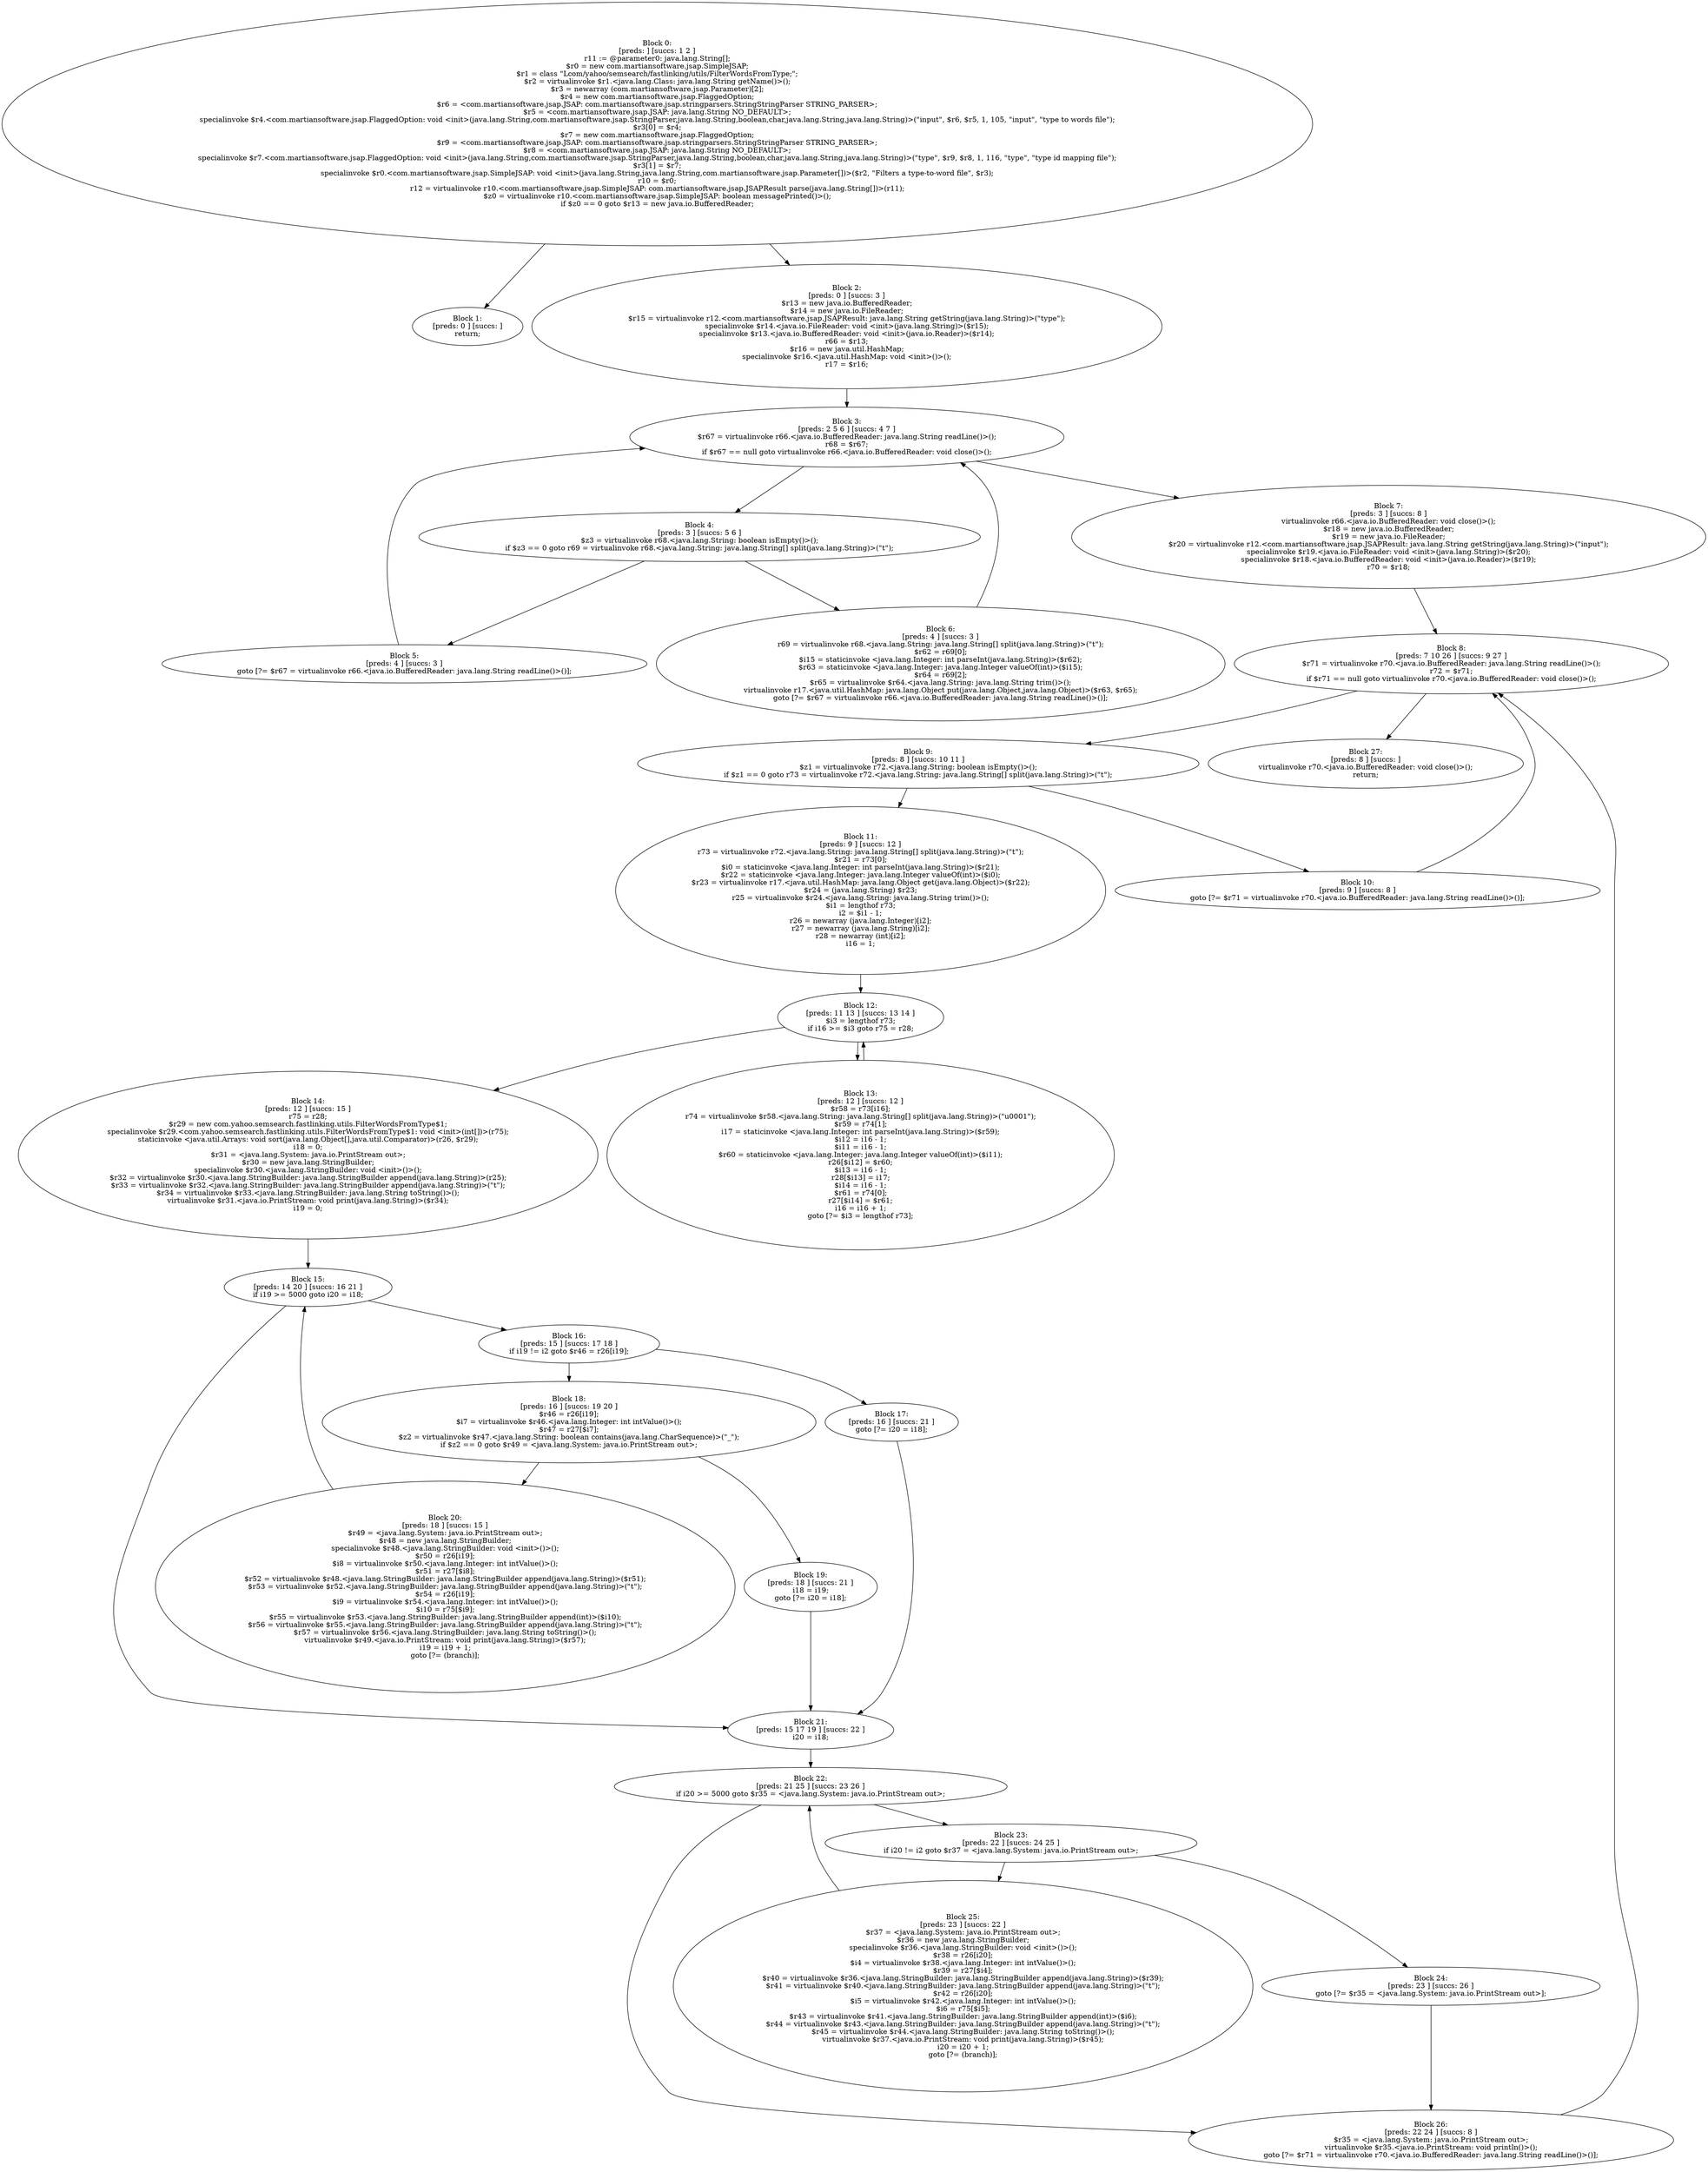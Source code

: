 digraph "unitGraph" {
    "Block 0:
[preds: ] [succs: 1 2 ]
r11 := @parameter0: java.lang.String[];
$r0 = new com.martiansoftware.jsap.SimpleJSAP;
$r1 = class \"Lcom/yahoo/semsearch/fastlinking/utils/FilterWordsFromType;\";
$r2 = virtualinvoke $r1.<java.lang.Class: java.lang.String getName()>();
$r3 = newarray (com.martiansoftware.jsap.Parameter)[2];
$r4 = new com.martiansoftware.jsap.FlaggedOption;
$r6 = <com.martiansoftware.jsap.JSAP: com.martiansoftware.jsap.stringparsers.StringStringParser STRING_PARSER>;
$r5 = <com.martiansoftware.jsap.JSAP: java.lang.String NO_DEFAULT>;
specialinvoke $r4.<com.martiansoftware.jsap.FlaggedOption: void <init>(java.lang.String,com.martiansoftware.jsap.StringParser,java.lang.String,boolean,char,java.lang.String,java.lang.String)>(\"input\", $r6, $r5, 1, 105, \"input\", \"type to words file\");
$r3[0] = $r4;
$r7 = new com.martiansoftware.jsap.FlaggedOption;
$r9 = <com.martiansoftware.jsap.JSAP: com.martiansoftware.jsap.stringparsers.StringStringParser STRING_PARSER>;
$r8 = <com.martiansoftware.jsap.JSAP: java.lang.String NO_DEFAULT>;
specialinvoke $r7.<com.martiansoftware.jsap.FlaggedOption: void <init>(java.lang.String,com.martiansoftware.jsap.StringParser,java.lang.String,boolean,char,java.lang.String,java.lang.String)>(\"type\", $r9, $r8, 1, 116, \"type\", \"type id mapping file\");
$r3[1] = $r7;
specialinvoke $r0.<com.martiansoftware.jsap.SimpleJSAP: void <init>(java.lang.String,java.lang.String,com.martiansoftware.jsap.Parameter[])>($r2, \"Filters a type-to-word file\", $r3);
r10 = $r0;
r12 = virtualinvoke r10.<com.martiansoftware.jsap.SimpleJSAP: com.martiansoftware.jsap.JSAPResult parse(java.lang.String[])>(r11);
$z0 = virtualinvoke r10.<com.martiansoftware.jsap.SimpleJSAP: boolean messagePrinted()>();
if $z0 == 0 goto $r13 = new java.io.BufferedReader;
"
    "Block 1:
[preds: 0 ] [succs: ]
return;
"
    "Block 2:
[preds: 0 ] [succs: 3 ]
$r13 = new java.io.BufferedReader;
$r14 = new java.io.FileReader;
$r15 = virtualinvoke r12.<com.martiansoftware.jsap.JSAPResult: java.lang.String getString(java.lang.String)>(\"type\");
specialinvoke $r14.<java.io.FileReader: void <init>(java.lang.String)>($r15);
specialinvoke $r13.<java.io.BufferedReader: void <init>(java.io.Reader)>($r14);
r66 = $r13;
$r16 = new java.util.HashMap;
specialinvoke $r16.<java.util.HashMap: void <init>()>();
r17 = $r16;
"
    "Block 3:
[preds: 2 5 6 ] [succs: 4 7 ]
$r67 = virtualinvoke r66.<java.io.BufferedReader: java.lang.String readLine()>();
r68 = $r67;
if $r67 == null goto virtualinvoke r66.<java.io.BufferedReader: void close()>();
"
    "Block 4:
[preds: 3 ] [succs: 5 6 ]
$z3 = virtualinvoke r68.<java.lang.String: boolean isEmpty()>();
if $z3 == 0 goto r69 = virtualinvoke r68.<java.lang.String: java.lang.String[] split(java.lang.String)>(\"\t\");
"
    "Block 5:
[preds: 4 ] [succs: 3 ]
goto [?= $r67 = virtualinvoke r66.<java.io.BufferedReader: java.lang.String readLine()>()];
"
    "Block 6:
[preds: 4 ] [succs: 3 ]
r69 = virtualinvoke r68.<java.lang.String: java.lang.String[] split(java.lang.String)>(\"\t\");
$r62 = r69[0];
$i15 = staticinvoke <java.lang.Integer: int parseInt(java.lang.String)>($r62);
$r63 = staticinvoke <java.lang.Integer: java.lang.Integer valueOf(int)>($i15);
$r64 = r69[2];
$r65 = virtualinvoke $r64.<java.lang.String: java.lang.String trim()>();
virtualinvoke r17.<java.util.HashMap: java.lang.Object put(java.lang.Object,java.lang.Object)>($r63, $r65);
goto [?= $r67 = virtualinvoke r66.<java.io.BufferedReader: java.lang.String readLine()>()];
"
    "Block 7:
[preds: 3 ] [succs: 8 ]
virtualinvoke r66.<java.io.BufferedReader: void close()>();
$r18 = new java.io.BufferedReader;
$r19 = new java.io.FileReader;
$r20 = virtualinvoke r12.<com.martiansoftware.jsap.JSAPResult: java.lang.String getString(java.lang.String)>(\"input\");
specialinvoke $r19.<java.io.FileReader: void <init>(java.lang.String)>($r20);
specialinvoke $r18.<java.io.BufferedReader: void <init>(java.io.Reader)>($r19);
r70 = $r18;
"
    "Block 8:
[preds: 7 10 26 ] [succs: 9 27 ]
$r71 = virtualinvoke r70.<java.io.BufferedReader: java.lang.String readLine()>();
r72 = $r71;
if $r71 == null goto virtualinvoke r70.<java.io.BufferedReader: void close()>();
"
    "Block 9:
[preds: 8 ] [succs: 10 11 ]
$z1 = virtualinvoke r72.<java.lang.String: boolean isEmpty()>();
if $z1 == 0 goto r73 = virtualinvoke r72.<java.lang.String: java.lang.String[] split(java.lang.String)>(\"\t\");
"
    "Block 10:
[preds: 9 ] [succs: 8 ]
goto [?= $r71 = virtualinvoke r70.<java.io.BufferedReader: java.lang.String readLine()>()];
"
    "Block 11:
[preds: 9 ] [succs: 12 ]
r73 = virtualinvoke r72.<java.lang.String: java.lang.String[] split(java.lang.String)>(\"\t\");
$r21 = r73[0];
$i0 = staticinvoke <java.lang.Integer: int parseInt(java.lang.String)>($r21);
$r22 = staticinvoke <java.lang.Integer: java.lang.Integer valueOf(int)>($i0);
$r23 = virtualinvoke r17.<java.util.HashMap: java.lang.Object get(java.lang.Object)>($r22);
$r24 = (java.lang.String) $r23;
r25 = virtualinvoke $r24.<java.lang.String: java.lang.String trim()>();
$i1 = lengthof r73;
i2 = $i1 - 1;
r26 = newarray (java.lang.Integer)[i2];
r27 = newarray (java.lang.String)[i2];
r28 = newarray (int)[i2];
i16 = 1;
"
    "Block 12:
[preds: 11 13 ] [succs: 13 14 ]
$i3 = lengthof r73;
if i16 >= $i3 goto r75 = r28;
"
    "Block 13:
[preds: 12 ] [succs: 12 ]
$r58 = r73[i16];
r74 = virtualinvoke $r58.<java.lang.String: java.lang.String[] split(java.lang.String)>(\"\u0001\");
$r59 = r74[1];
i17 = staticinvoke <java.lang.Integer: int parseInt(java.lang.String)>($r59);
$i12 = i16 - 1;
$i11 = i16 - 1;
$r60 = staticinvoke <java.lang.Integer: java.lang.Integer valueOf(int)>($i11);
r26[$i12] = $r60;
$i13 = i16 - 1;
r28[$i13] = i17;
$i14 = i16 - 1;
$r61 = r74[0];
r27[$i14] = $r61;
i16 = i16 + 1;
goto [?= $i3 = lengthof r73];
"
    "Block 14:
[preds: 12 ] [succs: 15 ]
r75 = r28;
$r29 = new com.yahoo.semsearch.fastlinking.utils.FilterWordsFromType$1;
specialinvoke $r29.<com.yahoo.semsearch.fastlinking.utils.FilterWordsFromType$1: void <init>(int[])>(r75);
staticinvoke <java.util.Arrays: void sort(java.lang.Object[],java.util.Comparator)>(r26, $r29);
i18 = 0;
$r31 = <java.lang.System: java.io.PrintStream out>;
$r30 = new java.lang.StringBuilder;
specialinvoke $r30.<java.lang.StringBuilder: void <init>()>();
$r32 = virtualinvoke $r30.<java.lang.StringBuilder: java.lang.StringBuilder append(java.lang.String)>(r25);
$r33 = virtualinvoke $r32.<java.lang.StringBuilder: java.lang.StringBuilder append(java.lang.String)>(\"\t\");
$r34 = virtualinvoke $r33.<java.lang.StringBuilder: java.lang.String toString()>();
virtualinvoke $r31.<java.io.PrintStream: void print(java.lang.String)>($r34);
i19 = 0;
"
    "Block 15:
[preds: 14 20 ] [succs: 16 21 ]
if i19 >= 5000 goto i20 = i18;
"
    "Block 16:
[preds: 15 ] [succs: 17 18 ]
if i19 != i2 goto $r46 = r26[i19];
"
    "Block 17:
[preds: 16 ] [succs: 21 ]
goto [?= i20 = i18];
"
    "Block 18:
[preds: 16 ] [succs: 19 20 ]
$r46 = r26[i19];
$i7 = virtualinvoke $r46.<java.lang.Integer: int intValue()>();
$r47 = r27[$i7];
$z2 = virtualinvoke $r47.<java.lang.String: boolean contains(java.lang.CharSequence)>(\"_\");
if $z2 == 0 goto $r49 = <java.lang.System: java.io.PrintStream out>;
"
    "Block 19:
[preds: 18 ] [succs: 21 ]
i18 = i19;
goto [?= i20 = i18];
"
    "Block 20:
[preds: 18 ] [succs: 15 ]
$r49 = <java.lang.System: java.io.PrintStream out>;
$r48 = new java.lang.StringBuilder;
specialinvoke $r48.<java.lang.StringBuilder: void <init>()>();
$r50 = r26[i19];
$i8 = virtualinvoke $r50.<java.lang.Integer: int intValue()>();
$r51 = r27[$i8];
$r52 = virtualinvoke $r48.<java.lang.StringBuilder: java.lang.StringBuilder append(java.lang.String)>($r51);
$r53 = virtualinvoke $r52.<java.lang.StringBuilder: java.lang.StringBuilder append(java.lang.String)>(\"\t\");
$r54 = r26[i19];
$i9 = virtualinvoke $r54.<java.lang.Integer: int intValue()>();
$i10 = r75[$i9];
$r55 = virtualinvoke $r53.<java.lang.StringBuilder: java.lang.StringBuilder append(int)>($i10);
$r56 = virtualinvoke $r55.<java.lang.StringBuilder: java.lang.StringBuilder append(java.lang.String)>(\"\t\");
$r57 = virtualinvoke $r56.<java.lang.StringBuilder: java.lang.String toString()>();
virtualinvoke $r49.<java.io.PrintStream: void print(java.lang.String)>($r57);
i19 = i19 + 1;
goto [?= (branch)];
"
    "Block 21:
[preds: 15 17 19 ] [succs: 22 ]
i20 = i18;
"
    "Block 22:
[preds: 21 25 ] [succs: 23 26 ]
if i20 >= 5000 goto $r35 = <java.lang.System: java.io.PrintStream out>;
"
    "Block 23:
[preds: 22 ] [succs: 24 25 ]
if i20 != i2 goto $r37 = <java.lang.System: java.io.PrintStream out>;
"
    "Block 24:
[preds: 23 ] [succs: 26 ]
goto [?= $r35 = <java.lang.System: java.io.PrintStream out>];
"
    "Block 25:
[preds: 23 ] [succs: 22 ]
$r37 = <java.lang.System: java.io.PrintStream out>;
$r36 = new java.lang.StringBuilder;
specialinvoke $r36.<java.lang.StringBuilder: void <init>()>();
$r38 = r26[i20];
$i4 = virtualinvoke $r38.<java.lang.Integer: int intValue()>();
$r39 = r27[$i4];
$r40 = virtualinvoke $r36.<java.lang.StringBuilder: java.lang.StringBuilder append(java.lang.String)>($r39);
$r41 = virtualinvoke $r40.<java.lang.StringBuilder: java.lang.StringBuilder append(java.lang.String)>(\"\t\");
$r42 = r26[i20];
$i5 = virtualinvoke $r42.<java.lang.Integer: int intValue()>();
$i6 = r75[$i5];
$r43 = virtualinvoke $r41.<java.lang.StringBuilder: java.lang.StringBuilder append(int)>($i6);
$r44 = virtualinvoke $r43.<java.lang.StringBuilder: java.lang.StringBuilder append(java.lang.String)>(\"\t\");
$r45 = virtualinvoke $r44.<java.lang.StringBuilder: java.lang.String toString()>();
virtualinvoke $r37.<java.io.PrintStream: void print(java.lang.String)>($r45);
i20 = i20 + 1;
goto [?= (branch)];
"
    "Block 26:
[preds: 22 24 ] [succs: 8 ]
$r35 = <java.lang.System: java.io.PrintStream out>;
virtualinvoke $r35.<java.io.PrintStream: void println()>();
goto [?= $r71 = virtualinvoke r70.<java.io.BufferedReader: java.lang.String readLine()>()];
"
    "Block 27:
[preds: 8 ] [succs: ]
virtualinvoke r70.<java.io.BufferedReader: void close()>();
return;
"
    "Block 0:
[preds: ] [succs: 1 2 ]
r11 := @parameter0: java.lang.String[];
$r0 = new com.martiansoftware.jsap.SimpleJSAP;
$r1 = class \"Lcom/yahoo/semsearch/fastlinking/utils/FilterWordsFromType;\";
$r2 = virtualinvoke $r1.<java.lang.Class: java.lang.String getName()>();
$r3 = newarray (com.martiansoftware.jsap.Parameter)[2];
$r4 = new com.martiansoftware.jsap.FlaggedOption;
$r6 = <com.martiansoftware.jsap.JSAP: com.martiansoftware.jsap.stringparsers.StringStringParser STRING_PARSER>;
$r5 = <com.martiansoftware.jsap.JSAP: java.lang.String NO_DEFAULT>;
specialinvoke $r4.<com.martiansoftware.jsap.FlaggedOption: void <init>(java.lang.String,com.martiansoftware.jsap.StringParser,java.lang.String,boolean,char,java.lang.String,java.lang.String)>(\"input\", $r6, $r5, 1, 105, \"input\", \"type to words file\");
$r3[0] = $r4;
$r7 = new com.martiansoftware.jsap.FlaggedOption;
$r9 = <com.martiansoftware.jsap.JSAP: com.martiansoftware.jsap.stringparsers.StringStringParser STRING_PARSER>;
$r8 = <com.martiansoftware.jsap.JSAP: java.lang.String NO_DEFAULT>;
specialinvoke $r7.<com.martiansoftware.jsap.FlaggedOption: void <init>(java.lang.String,com.martiansoftware.jsap.StringParser,java.lang.String,boolean,char,java.lang.String,java.lang.String)>(\"type\", $r9, $r8, 1, 116, \"type\", \"type id mapping file\");
$r3[1] = $r7;
specialinvoke $r0.<com.martiansoftware.jsap.SimpleJSAP: void <init>(java.lang.String,java.lang.String,com.martiansoftware.jsap.Parameter[])>($r2, \"Filters a type-to-word file\", $r3);
r10 = $r0;
r12 = virtualinvoke r10.<com.martiansoftware.jsap.SimpleJSAP: com.martiansoftware.jsap.JSAPResult parse(java.lang.String[])>(r11);
$z0 = virtualinvoke r10.<com.martiansoftware.jsap.SimpleJSAP: boolean messagePrinted()>();
if $z0 == 0 goto $r13 = new java.io.BufferedReader;
"->"Block 1:
[preds: 0 ] [succs: ]
return;
";
    "Block 0:
[preds: ] [succs: 1 2 ]
r11 := @parameter0: java.lang.String[];
$r0 = new com.martiansoftware.jsap.SimpleJSAP;
$r1 = class \"Lcom/yahoo/semsearch/fastlinking/utils/FilterWordsFromType;\";
$r2 = virtualinvoke $r1.<java.lang.Class: java.lang.String getName()>();
$r3 = newarray (com.martiansoftware.jsap.Parameter)[2];
$r4 = new com.martiansoftware.jsap.FlaggedOption;
$r6 = <com.martiansoftware.jsap.JSAP: com.martiansoftware.jsap.stringparsers.StringStringParser STRING_PARSER>;
$r5 = <com.martiansoftware.jsap.JSAP: java.lang.String NO_DEFAULT>;
specialinvoke $r4.<com.martiansoftware.jsap.FlaggedOption: void <init>(java.lang.String,com.martiansoftware.jsap.StringParser,java.lang.String,boolean,char,java.lang.String,java.lang.String)>(\"input\", $r6, $r5, 1, 105, \"input\", \"type to words file\");
$r3[0] = $r4;
$r7 = new com.martiansoftware.jsap.FlaggedOption;
$r9 = <com.martiansoftware.jsap.JSAP: com.martiansoftware.jsap.stringparsers.StringStringParser STRING_PARSER>;
$r8 = <com.martiansoftware.jsap.JSAP: java.lang.String NO_DEFAULT>;
specialinvoke $r7.<com.martiansoftware.jsap.FlaggedOption: void <init>(java.lang.String,com.martiansoftware.jsap.StringParser,java.lang.String,boolean,char,java.lang.String,java.lang.String)>(\"type\", $r9, $r8, 1, 116, \"type\", \"type id mapping file\");
$r3[1] = $r7;
specialinvoke $r0.<com.martiansoftware.jsap.SimpleJSAP: void <init>(java.lang.String,java.lang.String,com.martiansoftware.jsap.Parameter[])>($r2, \"Filters a type-to-word file\", $r3);
r10 = $r0;
r12 = virtualinvoke r10.<com.martiansoftware.jsap.SimpleJSAP: com.martiansoftware.jsap.JSAPResult parse(java.lang.String[])>(r11);
$z0 = virtualinvoke r10.<com.martiansoftware.jsap.SimpleJSAP: boolean messagePrinted()>();
if $z0 == 0 goto $r13 = new java.io.BufferedReader;
"->"Block 2:
[preds: 0 ] [succs: 3 ]
$r13 = new java.io.BufferedReader;
$r14 = new java.io.FileReader;
$r15 = virtualinvoke r12.<com.martiansoftware.jsap.JSAPResult: java.lang.String getString(java.lang.String)>(\"type\");
specialinvoke $r14.<java.io.FileReader: void <init>(java.lang.String)>($r15);
specialinvoke $r13.<java.io.BufferedReader: void <init>(java.io.Reader)>($r14);
r66 = $r13;
$r16 = new java.util.HashMap;
specialinvoke $r16.<java.util.HashMap: void <init>()>();
r17 = $r16;
";
    "Block 2:
[preds: 0 ] [succs: 3 ]
$r13 = new java.io.BufferedReader;
$r14 = new java.io.FileReader;
$r15 = virtualinvoke r12.<com.martiansoftware.jsap.JSAPResult: java.lang.String getString(java.lang.String)>(\"type\");
specialinvoke $r14.<java.io.FileReader: void <init>(java.lang.String)>($r15);
specialinvoke $r13.<java.io.BufferedReader: void <init>(java.io.Reader)>($r14);
r66 = $r13;
$r16 = new java.util.HashMap;
specialinvoke $r16.<java.util.HashMap: void <init>()>();
r17 = $r16;
"->"Block 3:
[preds: 2 5 6 ] [succs: 4 7 ]
$r67 = virtualinvoke r66.<java.io.BufferedReader: java.lang.String readLine()>();
r68 = $r67;
if $r67 == null goto virtualinvoke r66.<java.io.BufferedReader: void close()>();
";
    "Block 3:
[preds: 2 5 6 ] [succs: 4 7 ]
$r67 = virtualinvoke r66.<java.io.BufferedReader: java.lang.String readLine()>();
r68 = $r67;
if $r67 == null goto virtualinvoke r66.<java.io.BufferedReader: void close()>();
"->"Block 4:
[preds: 3 ] [succs: 5 6 ]
$z3 = virtualinvoke r68.<java.lang.String: boolean isEmpty()>();
if $z3 == 0 goto r69 = virtualinvoke r68.<java.lang.String: java.lang.String[] split(java.lang.String)>(\"\t\");
";
    "Block 3:
[preds: 2 5 6 ] [succs: 4 7 ]
$r67 = virtualinvoke r66.<java.io.BufferedReader: java.lang.String readLine()>();
r68 = $r67;
if $r67 == null goto virtualinvoke r66.<java.io.BufferedReader: void close()>();
"->"Block 7:
[preds: 3 ] [succs: 8 ]
virtualinvoke r66.<java.io.BufferedReader: void close()>();
$r18 = new java.io.BufferedReader;
$r19 = new java.io.FileReader;
$r20 = virtualinvoke r12.<com.martiansoftware.jsap.JSAPResult: java.lang.String getString(java.lang.String)>(\"input\");
specialinvoke $r19.<java.io.FileReader: void <init>(java.lang.String)>($r20);
specialinvoke $r18.<java.io.BufferedReader: void <init>(java.io.Reader)>($r19);
r70 = $r18;
";
    "Block 4:
[preds: 3 ] [succs: 5 6 ]
$z3 = virtualinvoke r68.<java.lang.String: boolean isEmpty()>();
if $z3 == 0 goto r69 = virtualinvoke r68.<java.lang.String: java.lang.String[] split(java.lang.String)>(\"\t\");
"->"Block 5:
[preds: 4 ] [succs: 3 ]
goto [?= $r67 = virtualinvoke r66.<java.io.BufferedReader: java.lang.String readLine()>()];
";
    "Block 4:
[preds: 3 ] [succs: 5 6 ]
$z3 = virtualinvoke r68.<java.lang.String: boolean isEmpty()>();
if $z3 == 0 goto r69 = virtualinvoke r68.<java.lang.String: java.lang.String[] split(java.lang.String)>(\"\t\");
"->"Block 6:
[preds: 4 ] [succs: 3 ]
r69 = virtualinvoke r68.<java.lang.String: java.lang.String[] split(java.lang.String)>(\"\t\");
$r62 = r69[0];
$i15 = staticinvoke <java.lang.Integer: int parseInt(java.lang.String)>($r62);
$r63 = staticinvoke <java.lang.Integer: java.lang.Integer valueOf(int)>($i15);
$r64 = r69[2];
$r65 = virtualinvoke $r64.<java.lang.String: java.lang.String trim()>();
virtualinvoke r17.<java.util.HashMap: java.lang.Object put(java.lang.Object,java.lang.Object)>($r63, $r65);
goto [?= $r67 = virtualinvoke r66.<java.io.BufferedReader: java.lang.String readLine()>()];
";
    "Block 5:
[preds: 4 ] [succs: 3 ]
goto [?= $r67 = virtualinvoke r66.<java.io.BufferedReader: java.lang.String readLine()>()];
"->"Block 3:
[preds: 2 5 6 ] [succs: 4 7 ]
$r67 = virtualinvoke r66.<java.io.BufferedReader: java.lang.String readLine()>();
r68 = $r67;
if $r67 == null goto virtualinvoke r66.<java.io.BufferedReader: void close()>();
";
    "Block 6:
[preds: 4 ] [succs: 3 ]
r69 = virtualinvoke r68.<java.lang.String: java.lang.String[] split(java.lang.String)>(\"\t\");
$r62 = r69[0];
$i15 = staticinvoke <java.lang.Integer: int parseInt(java.lang.String)>($r62);
$r63 = staticinvoke <java.lang.Integer: java.lang.Integer valueOf(int)>($i15);
$r64 = r69[2];
$r65 = virtualinvoke $r64.<java.lang.String: java.lang.String trim()>();
virtualinvoke r17.<java.util.HashMap: java.lang.Object put(java.lang.Object,java.lang.Object)>($r63, $r65);
goto [?= $r67 = virtualinvoke r66.<java.io.BufferedReader: java.lang.String readLine()>()];
"->"Block 3:
[preds: 2 5 6 ] [succs: 4 7 ]
$r67 = virtualinvoke r66.<java.io.BufferedReader: java.lang.String readLine()>();
r68 = $r67;
if $r67 == null goto virtualinvoke r66.<java.io.BufferedReader: void close()>();
";
    "Block 7:
[preds: 3 ] [succs: 8 ]
virtualinvoke r66.<java.io.BufferedReader: void close()>();
$r18 = new java.io.BufferedReader;
$r19 = new java.io.FileReader;
$r20 = virtualinvoke r12.<com.martiansoftware.jsap.JSAPResult: java.lang.String getString(java.lang.String)>(\"input\");
specialinvoke $r19.<java.io.FileReader: void <init>(java.lang.String)>($r20);
specialinvoke $r18.<java.io.BufferedReader: void <init>(java.io.Reader)>($r19);
r70 = $r18;
"->"Block 8:
[preds: 7 10 26 ] [succs: 9 27 ]
$r71 = virtualinvoke r70.<java.io.BufferedReader: java.lang.String readLine()>();
r72 = $r71;
if $r71 == null goto virtualinvoke r70.<java.io.BufferedReader: void close()>();
";
    "Block 8:
[preds: 7 10 26 ] [succs: 9 27 ]
$r71 = virtualinvoke r70.<java.io.BufferedReader: java.lang.String readLine()>();
r72 = $r71;
if $r71 == null goto virtualinvoke r70.<java.io.BufferedReader: void close()>();
"->"Block 9:
[preds: 8 ] [succs: 10 11 ]
$z1 = virtualinvoke r72.<java.lang.String: boolean isEmpty()>();
if $z1 == 0 goto r73 = virtualinvoke r72.<java.lang.String: java.lang.String[] split(java.lang.String)>(\"\t\");
";
    "Block 8:
[preds: 7 10 26 ] [succs: 9 27 ]
$r71 = virtualinvoke r70.<java.io.BufferedReader: java.lang.String readLine()>();
r72 = $r71;
if $r71 == null goto virtualinvoke r70.<java.io.BufferedReader: void close()>();
"->"Block 27:
[preds: 8 ] [succs: ]
virtualinvoke r70.<java.io.BufferedReader: void close()>();
return;
";
    "Block 9:
[preds: 8 ] [succs: 10 11 ]
$z1 = virtualinvoke r72.<java.lang.String: boolean isEmpty()>();
if $z1 == 0 goto r73 = virtualinvoke r72.<java.lang.String: java.lang.String[] split(java.lang.String)>(\"\t\");
"->"Block 10:
[preds: 9 ] [succs: 8 ]
goto [?= $r71 = virtualinvoke r70.<java.io.BufferedReader: java.lang.String readLine()>()];
";
    "Block 9:
[preds: 8 ] [succs: 10 11 ]
$z1 = virtualinvoke r72.<java.lang.String: boolean isEmpty()>();
if $z1 == 0 goto r73 = virtualinvoke r72.<java.lang.String: java.lang.String[] split(java.lang.String)>(\"\t\");
"->"Block 11:
[preds: 9 ] [succs: 12 ]
r73 = virtualinvoke r72.<java.lang.String: java.lang.String[] split(java.lang.String)>(\"\t\");
$r21 = r73[0];
$i0 = staticinvoke <java.lang.Integer: int parseInt(java.lang.String)>($r21);
$r22 = staticinvoke <java.lang.Integer: java.lang.Integer valueOf(int)>($i0);
$r23 = virtualinvoke r17.<java.util.HashMap: java.lang.Object get(java.lang.Object)>($r22);
$r24 = (java.lang.String) $r23;
r25 = virtualinvoke $r24.<java.lang.String: java.lang.String trim()>();
$i1 = lengthof r73;
i2 = $i1 - 1;
r26 = newarray (java.lang.Integer)[i2];
r27 = newarray (java.lang.String)[i2];
r28 = newarray (int)[i2];
i16 = 1;
";
    "Block 10:
[preds: 9 ] [succs: 8 ]
goto [?= $r71 = virtualinvoke r70.<java.io.BufferedReader: java.lang.String readLine()>()];
"->"Block 8:
[preds: 7 10 26 ] [succs: 9 27 ]
$r71 = virtualinvoke r70.<java.io.BufferedReader: java.lang.String readLine()>();
r72 = $r71;
if $r71 == null goto virtualinvoke r70.<java.io.BufferedReader: void close()>();
";
    "Block 11:
[preds: 9 ] [succs: 12 ]
r73 = virtualinvoke r72.<java.lang.String: java.lang.String[] split(java.lang.String)>(\"\t\");
$r21 = r73[0];
$i0 = staticinvoke <java.lang.Integer: int parseInt(java.lang.String)>($r21);
$r22 = staticinvoke <java.lang.Integer: java.lang.Integer valueOf(int)>($i0);
$r23 = virtualinvoke r17.<java.util.HashMap: java.lang.Object get(java.lang.Object)>($r22);
$r24 = (java.lang.String) $r23;
r25 = virtualinvoke $r24.<java.lang.String: java.lang.String trim()>();
$i1 = lengthof r73;
i2 = $i1 - 1;
r26 = newarray (java.lang.Integer)[i2];
r27 = newarray (java.lang.String)[i2];
r28 = newarray (int)[i2];
i16 = 1;
"->"Block 12:
[preds: 11 13 ] [succs: 13 14 ]
$i3 = lengthof r73;
if i16 >= $i3 goto r75 = r28;
";
    "Block 12:
[preds: 11 13 ] [succs: 13 14 ]
$i3 = lengthof r73;
if i16 >= $i3 goto r75 = r28;
"->"Block 13:
[preds: 12 ] [succs: 12 ]
$r58 = r73[i16];
r74 = virtualinvoke $r58.<java.lang.String: java.lang.String[] split(java.lang.String)>(\"\u0001\");
$r59 = r74[1];
i17 = staticinvoke <java.lang.Integer: int parseInt(java.lang.String)>($r59);
$i12 = i16 - 1;
$i11 = i16 - 1;
$r60 = staticinvoke <java.lang.Integer: java.lang.Integer valueOf(int)>($i11);
r26[$i12] = $r60;
$i13 = i16 - 1;
r28[$i13] = i17;
$i14 = i16 - 1;
$r61 = r74[0];
r27[$i14] = $r61;
i16 = i16 + 1;
goto [?= $i3 = lengthof r73];
";
    "Block 12:
[preds: 11 13 ] [succs: 13 14 ]
$i3 = lengthof r73;
if i16 >= $i3 goto r75 = r28;
"->"Block 14:
[preds: 12 ] [succs: 15 ]
r75 = r28;
$r29 = new com.yahoo.semsearch.fastlinking.utils.FilterWordsFromType$1;
specialinvoke $r29.<com.yahoo.semsearch.fastlinking.utils.FilterWordsFromType$1: void <init>(int[])>(r75);
staticinvoke <java.util.Arrays: void sort(java.lang.Object[],java.util.Comparator)>(r26, $r29);
i18 = 0;
$r31 = <java.lang.System: java.io.PrintStream out>;
$r30 = new java.lang.StringBuilder;
specialinvoke $r30.<java.lang.StringBuilder: void <init>()>();
$r32 = virtualinvoke $r30.<java.lang.StringBuilder: java.lang.StringBuilder append(java.lang.String)>(r25);
$r33 = virtualinvoke $r32.<java.lang.StringBuilder: java.lang.StringBuilder append(java.lang.String)>(\"\t\");
$r34 = virtualinvoke $r33.<java.lang.StringBuilder: java.lang.String toString()>();
virtualinvoke $r31.<java.io.PrintStream: void print(java.lang.String)>($r34);
i19 = 0;
";
    "Block 13:
[preds: 12 ] [succs: 12 ]
$r58 = r73[i16];
r74 = virtualinvoke $r58.<java.lang.String: java.lang.String[] split(java.lang.String)>(\"\u0001\");
$r59 = r74[1];
i17 = staticinvoke <java.lang.Integer: int parseInt(java.lang.String)>($r59);
$i12 = i16 - 1;
$i11 = i16 - 1;
$r60 = staticinvoke <java.lang.Integer: java.lang.Integer valueOf(int)>($i11);
r26[$i12] = $r60;
$i13 = i16 - 1;
r28[$i13] = i17;
$i14 = i16 - 1;
$r61 = r74[0];
r27[$i14] = $r61;
i16 = i16 + 1;
goto [?= $i3 = lengthof r73];
"->"Block 12:
[preds: 11 13 ] [succs: 13 14 ]
$i3 = lengthof r73;
if i16 >= $i3 goto r75 = r28;
";
    "Block 14:
[preds: 12 ] [succs: 15 ]
r75 = r28;
$r29 = new com.yahoo.semsearch.fastlinking.utils.FilterWordsFromType$1;
specialinvoke $r29.<com.yahoo.semsearch.fastlinking.utils.FilterWordsFromType$1: void <init>(int[])>(r75);
staticinvoke <java.util.Arrays: void sort(java.lang.Object[],java.util.Comparator)>(r26, $r29);
i18 = 0;
$r31 = <java.lang.System: java.io.PrintStream out>;
$r30 = new java.lang.StringBuilder;
specialinvoke $r30.<java.lang.StringBuilder: void <init>()>();
$r32 = virtualinvoke $r30.<java.lang.StringBuilder: java.lang.StringBuilder append(java.lang.String)>(r25);
$r33 = virtualinvoke $r32.<java.lang.StringBuilder: java.lang.StringBuilder append(java.lang.String)>(\"\t\");
$r34 = virtualinvoke $r33.<java.lang.StringBuilder: java.lang.String toString()>();
virtualinvoke $r31.<java.io.PrintStream: void print(java.lang.String)>($r34);
i19 = 0;
"->"Block 15:
[preds: 14 20 ] [succs: 16 21 ]
if i19 >= 5000 goto i20 = i18;
";
    "Block 15:
[preds: 14 20 ] [succs: 16 21 ]
if i19 >= 5000 goto i20 = i18;
"->"Block 16:
[preds: 15 ] [succs: 17 18 ]
if i19 != i2 goto $r46 = r26[i19];
";
    "Block 15:
[preds: 14 20 ] [succs: 16 21 ]
if i19 >= 5000 goto i20 = i18;
"->"Block 21:
[preds: 15 17 19 ] [succs: 22 ]
i20 = i18;
";
    "Block 16:
[preds: 15 ] [succs: 17 18 ]
if i19 != i2 goto $r46 = r26[i19];
"->"Block 17:
[preds: 16 ] [succs: 21 ]
goto [?= i20 = i18];
";
    "Block 16:
[preds: 15 ] [succs: 17 18 ]
if i19 != i2 goto $r46 = r26[i19];
"->"Block 18:
[preds: 16 ] [succs: 19 20 ]
$r46 = r26[i19];
$i7 = virtualinvoke $r46.<java.lang.Integer: int intValue()>();
$r47 = r27[$i7];
$z2 = virtualinvoke $r47.<java.lang.String: boolean contains(java.lang.CharSequence)>(\"_\");
if $z2 == 0 goto $r49 = <java.lang.System: java.io.PrintStream out>;
";
    "Block 17:
[preds: 16 ] [succs: 21 ]
goto [?= i20 = i18];
"->"Block 21:
[preds: 15 17 19 ] [succs: 22 ]
i20 = i18;
";
    "Block 18:
[preds: 16 ] [succs: 19 20 ]
$r46 = r26[i19];
$i7 = virtualinvoke $r46.<java.lang.Integer: int intValue()>();
$r47 = r27[$i7];
$z2 = virtualinvoke $r47.<java.lang.String: boolean contains(java.lang.CharSequence)>(\"_\");
if $z2 == 0 goto $r49 = <java.lang.System: java.io.PrintStream out>;
"->"Block 19:
[preds: 18 ] [succs: 21 ]
i18 = i19;
goto [?= i20 = i18];
";
    "Block 18:
[preds: 16 ] [succs: 19 20 ]
$r46 = r26[i19];
$i7 = virtualinvoke $r46.<java.lang.Integer: int intValue()>();
$r47 = r27[$i7];
$z2 = virtualinvoke $r47.<java.lang.String: boolean contains(java.lang.CharSequence)>(\"_\");
if $z2 == 0 goto $r49 = <java.lang.System: java.io.PrintStream out>;
"->"Block 20:
[preds: 18 ] [succs: 15 ]
$r49 = <java.lang.System: java.io.PrintStream out>;
$r48 = new java.lang.StringBuilder;
specialinvoke $r48.<java.lang.StringBuilder: void <init>()>();
$r50 = r26[i19];
$i8 = virtualinvoke $r50.<java.lang.Integer: int intValue()>();
$r51 = r27[$i8];
$r52 = virtualinvoke $r48.<java.lang.StringBuilder: java.lang.StringBuilder append(java.lang.String)>($r51);
$r53 = virtualinvoke $r52.<java.lang.StringBuilder: java.lang.StringBuilder append(java.lang.String)>(\"\t\");
$r54 = r26[i19];
$i9 = virtualinvoke $r54.<java.lang.Integer: int intValue()>();
$i10 = r75[$i9];
$r55 = virtualinvoke $r53.<java.lang.StringBuilder: java.lang.StringBuilder append(int)>($i10);
$r56 = virtualinvoke $r55.<java.lang.StringBuilder: java.lang.StringBuilder append(java.lang.String)>(\"\t\");
$r57 = virtualinvoke $r56.<java.lang.StringBuilder: java.lang.String toString()>();
virtualinvoke $r49.<java.io.PrintStream: void print(java.lang.String)>($r57);
i19 = i19 + 1;
goto [?= (branch)];
";
    "Block 19:
[preds: 18 ] [succs: 21 ]
i18 = i19;
goto [?= i20 = i18];
"->"Block 21:
[preds: 15 17 19 ] [succs: 22 ]
i20 = i18;
";
    "Block 20:
[preds: 18 ] [succs: 15 ]
$r49 = <java.lang.System: java.io.PrintStream out>;
$r48 = new java.lang.StringBuilder;
specialinvoke $r48.<java.lang.StringBuilder: void <init>()>();
$r50 = r26[i19];
$i8 = virtualinvoke $r50.<java.lang.Integer: int intValue()>();
$r51 = r27[$i8];
$r52 = virtualinvoke $r48.<java.lang.StringBuilder: java.lang.StringBuilder append(java.lang.String)>($r51);
$r53 = virtualinvoke $r52.<java.lang.StringBuilder: java.lang.StringBuilder append(java.lang.String)>(\"\t\");
$r54 = r26[i19];
$i9 = virtualinvoke $r54.<java.lang.Integer: int intValue()>();
$i10 = r75[$i9];
$r55 = virtualinvoke $r53.<java.lang.StringBuilder: java.lang.StringBuilder append(int)>($i10);
$r56 = virtualinvoke $r55.<java.lang.StringBuilder: java.lang.StringBuilder append(java.lang.String)>(\"\t\");
$r57 = virtualinvoke $r56.<java.lang.StringBuilder: java.lang.String toString()>();
virtualinvoke $r49.<java.io.PrintStream: void print(java.lang.String)>($r57);
i19 = i19 + 1;
goto [?= (branch)];
"->"Block 15:
[preds: 14 20 ] [succs: 16 21 ]
if i19 >= 5000 goto i20 = i18;
";
    "Block 21:
[preds: 15 17 19 ] [succs: 22 ]
i20 = i18;
"->"Block 22:
[preds: 21 25 ] [succs: 23 26 ]
if i20 >= 5000 goto $r35 = <java.lang.System: java.io.PrintStream out>;
";
    "Block 22:
[preds: 21 25 ] [succs: 23 26 ]
if i20 >= 5000 goto $r35 = <java.lang.System: java.io.PrintStream out>;
"->"Block 23:
[preds: 22 ] [succs: 24 25 ]
if i20 != i2 goto $r37 = <java.lang.System: java.io.PrintStream out>;
";
    "Block 22:
[preds: 21 25 ] [succs: 23 26 ]
if i20 >= 5000 goto $r35 = <java.lang.System: java.io.PrintStream out>;
"->"Block 26:
[preds: 22 24 ] [succs: 8 ]
$r35 = <java.lang.System: java.io.PrintStream out>;
virtualinvoke $r35.<java.io.PrintStream: void println()>();
goto [?= $r71 = virtualinvoke r70.<java.io.BufferedReader: java.lang.String readLine()>()];
";
    "Block 23:
[preds: 22 ] [succs: 24 25 ]
if i20 != i2 goto $r37 = <java.lang.System: java.io.PrintStream out>;
"->"Block 24:
[preds: 23 ] [succs: 26 ]
goto [?= $r35 = <java.lang.System: java.io.PrintStream out>];
";
    "Block 23:
[preds: 22 ] [succs: 24 25 ]
if i20 != i2 goto $r37 = <java.lang.System: java.io.PrintStream out>;
"->"Block 25:
[preds: 23 ] [succs: 22 ]
$r37 = <java.lang.System: java.io.PrintStream out>;
$r36 = new java.lang.StringBuilder;
specialinvoke $r36.<java.lang.StringBuilder: void <init>()>();
$r38 = r26[i20];
$i4 = virtualinvoke $r38.<java.lang.Integer: int intValue()>();
$r39 = r27[$i4];
$r40 = virtualinvoke $r36.<java.lang.StringBuilder: java.lang.StringBuilder append(java.lang.String)>($r39);
$r41 = virtualinvoke $r40.<java.lang.StringBuilder: java.lang.StringBuilder append(java.lang.String)>(\"\t\");
$r42 = r26[i20];
$i5 = virtualinvoke $r42.<java.lang.Integer: int intValue()>();
$i6 = r75[$i5];
$r43 = virtualinvoke $r41.<java.lang.StringBuilder: java.lang.StringBuilder append(int)>($i6);
$r44 = virtualinvoke $r43.<java.lang.StringBuilder: java.lang.StringBuilder append(java.lang.String)>(\"\t\");
$r45 = virtualinvoke $r44.<java.lang.StringBuilder: java.lang.String toString()>();
virtualinvoke $r37.<java.io.PrintStream: void print(java.lang.String)>($r45);
i20 = i20 + 1;
goto [?= (branch)];
";
    "Block 24:
[preds: 23 ] [succs: 26 ]
goto [?= $r35 = <java.lang.System: java.io.PrintStream out>];
"->"Block 26:
[preds: 22 24 ] [succs: 8 ]
$r35 = <java.lang.System: java.io.PrintStream out>;
virtualinvoke $r35.<java.io.PrintStream: void println()>();
goto [?= $r71 = virtualinvoke r70.<java.io.BufferedReader: java.lang.String readLine()>()];
";
    "Block 25:
[preds: 23 ] [succs: 22 ]
$r37 = <java.lang.System: java.io.PrintStream out>;
$r36 = new java.lang.StringBuilder;
specialinvoke $r36.<java.lang.StringBuilder: void <init>()>();
$r38 = r26[i20];
$i4 = virtualinvoke $r38.<java.lang.Integer: int intValue()>();
$r39 = r27[$i4];
$r40 = virtualinvoke $r36.<java.lang.StringBuilder: java.lang.StringBuilder append(java.lang.String)>($r39);
$r41 = virtualinvoke $r40.<java.lang.StringBuilder: java.lang.StringBuilder append(java.lang.String)>(\"\t\");
$r42 = r26[i20];
$i5 = virtualinvoke $r42.<java.lang.Integer: int intValue()>();
$i6 = r75[$i5];
$r43 = virtualinvoke $r41.<java.lang.StringBuilder: java.lang.StringBuilder append(int)>($i6);
$r44 = virtualinvoke $r43.<java.lang.StringBuilder: java.lang.StringBuilder append(java.lang.String)>(\"\t\");
$r45 = virtualinvoke $r44.<java.lang.StringBuilder: java.lang.String toString()>();
virtualinvoke $r37.<java.io.PrintStream: void print(java.lang.String)>($r45);
i20 = i20 + 1;
goto [?= (branch)];
"->"Block 22:
[preds: 21 25 ] [succs: 23 26 ]
if i20 >= 5000 goto $r35 = <java.lang.System: java.io.PrintStream out>;
";
    "Block 26:
[preds: 22 24 ] [succs: 8 ]
$r35 = <java.lang.System: java.io.PrintStream out>;
virtualinvoke $r35.<java.io.PrintStream: void println()>();
goto [?= $r71 = virtualinvoke r70.<java.io.BufferedReader: java.lang.String readLine()>()];
"->"Block 8:
[preds: 7 10 26 ] [succs: 9 27 ]
$r71 = virtualinvoke r70.<java.io.BufferedReader: java.lang.String readLine()>();
r72 = $r71;
if $r71 == null goto virtualinvoke r70.<java.io.BufferedReader: void close()>();
";
}
